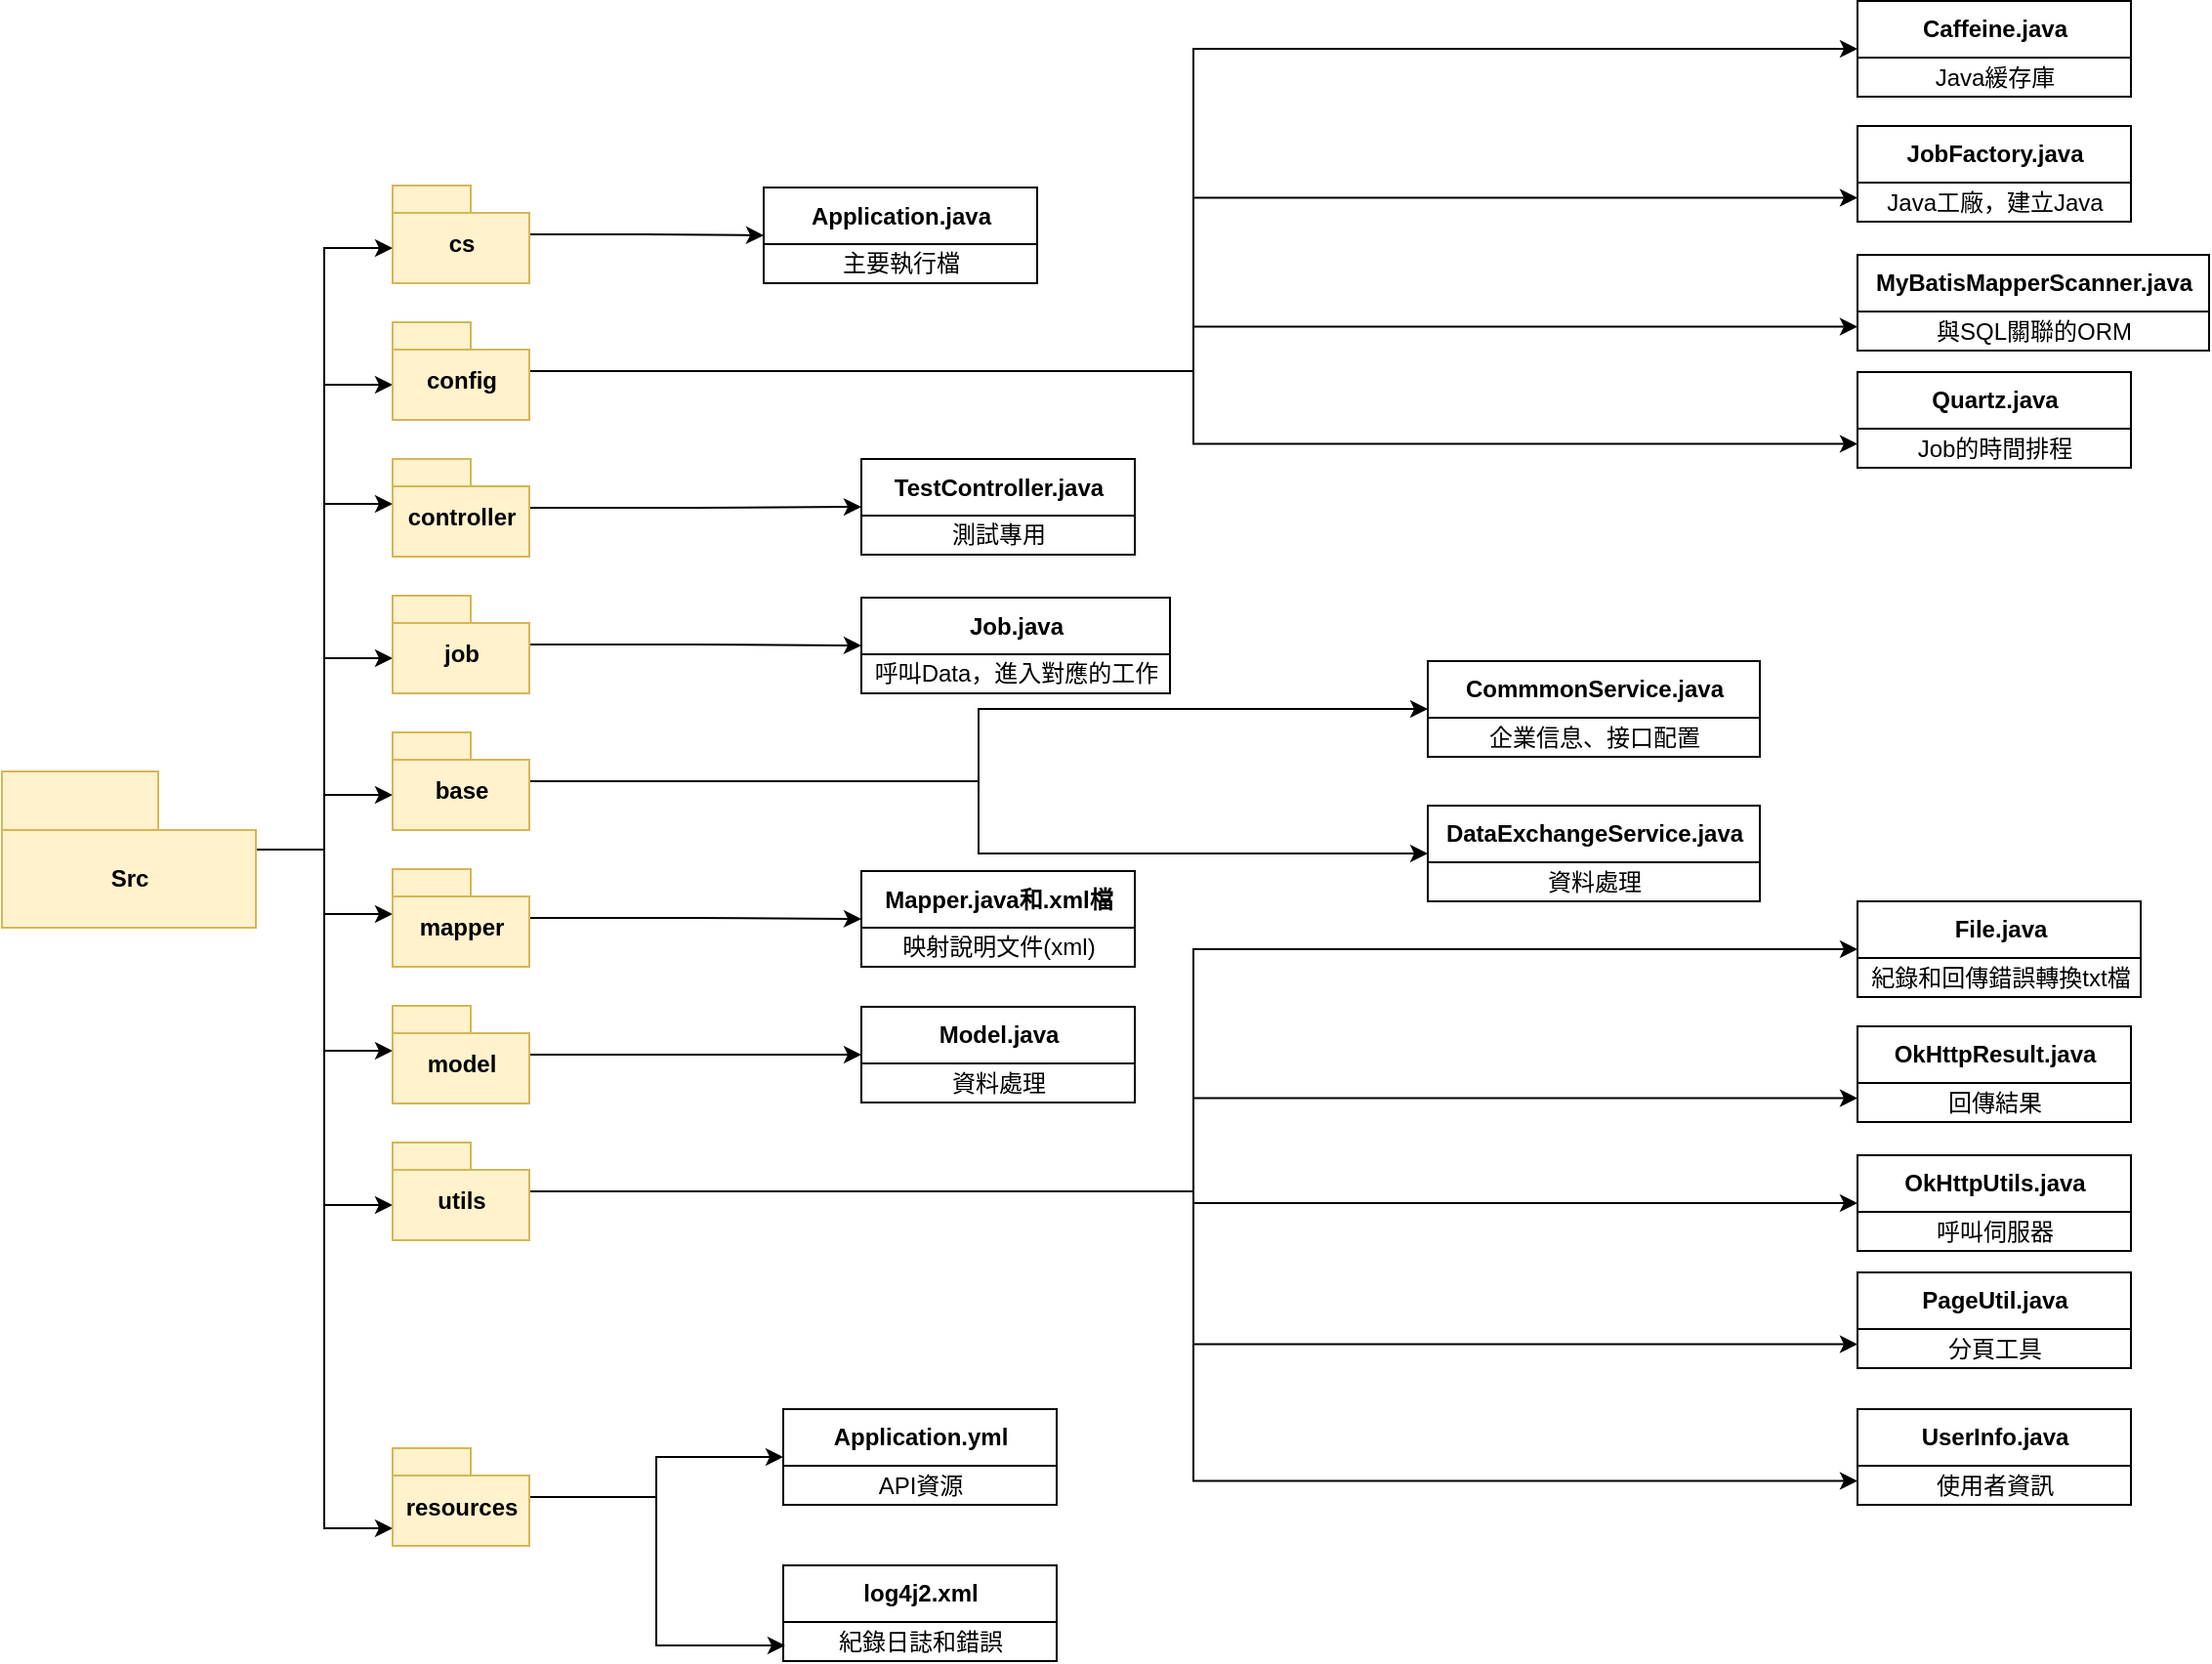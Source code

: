 <mxfile version="14.5.8" type="github">
  <diagram id="E2W33tM_lJapqoK78Tub" name="Page-1">
    <mxGraphModel dx="1634" dy="762" grid="1" gridSize="10" guides="1" tooltips="1" connect="1" arrows="1" fold="1" page="1" pageScale="1" pageWidth="1200" pageHeight="1600" math="0" shadow="0">
      <root>
        <mxCell id="0" />
        <mxCell id="1" parent="0" />
        <mxCell id="wwZ5Yi76qFVbDz2MihXI-24" style="edgeStyle=orthogonalEdgeStyle;rounded=0;orthogonalLoop=1;jettySize=auto;html=1;entryX=0;entryY=0;entryDx=0;entryDy=23;entryPerimeter=0;" edge="1" parent="1" source="wwZ5Yi76qFVbDz2MihXI-4" target="wwZ5Yi76qFVbDz2MihXI-10">
          <mxGeometry relative="1" as="geometry" />
        </mxCell>
        <mxCell id="wwZ5Yi76qFVbDz2MihXI-25" style="edgeStyle=orthogonalEdgeStyle;rounded=0;orthogonalLoop=1;jettySize=auto;html=1;entryX=0;entryY=0;entryDx=0;entryDy=23;entryPerimeter=0;" edge="1" parent="1" source="wwZ5Yi76qFVbDz2MihXI-4" target="wwZ5Yi76qFVbDz2MihXI-11">
          <mxGeometry relative="1" as="geometry" />
        </mxCell>
        <mxCell id="wwZ5Yi76qFVbDz2MihXI-26" style="edgeStyle=orthogonalEdgeStyle;rounded=0;orthogonalLoop=1;jettySize=auto;html=1;entryX=0;entryY=0;entryDx=0;entryDy=32;entryPerimeter=0;" edge="1" parent="1" source="wwZ5Yi76qFVbDz2MihXI-4" target="wwZ5Yi76qFVbDz2MihXI-9">
          <mxGeometry relative="1" as="geometry" />
        </mxCell>
        <mxCell id="wwZ5Yi76qFVbDz2MihXI-27" style="edgeStyle=orthogonalEdgeStyle;rounded=0;orthogonalLoop=1;jettySize=auto;html=1;entryX=0;entryY=0;entryDx=0;entryDy=32;entryPerimeter=0;" edge="1" parent="1" source="wwZ5Yi76qFVbDz2MihXI-4" target="wwZ5Yi76qFVbDz2MihXI-8">
          <mxGeometry relative="1" as="geometry" />
        </mxCell>
        <mxCell id="wwZ5Yi76qFVbDz2MihXI-28" style="edgeStyle=orthogonalEdgeStyle;rounded=0;orthogonalLoop=1;jettySize=auto;html=1;entryX=0;entryY=0;entryDx=0;entryDy=23;entryPerimeter=0;" edge="1" parent="1" source="wwZ5Yi76qFVbDz2MihXI-4" target="wwZ5Yi76qFVbDz2MihXI-7">
          <mxGeometry relative="1" as="geometry" />
        </mxCell>
        <mxCell id="wwZ5Yi76qFVbDz2MihXI-29" style="edgeStyle=orthogonalEdgeStyle;rounded=0;orthogonalLoop=1;jettySize=auto;html=1;entryX=0;entryY=0;entryDx=0;entryDy=32;entryPerimeter=0;" edge="1" parent="1" source="wwZ5Yi76qFVbDz2MihXI-4" target="wwZ5Yi76qFVbDz2MihXI-6">
          <mxGeometry relative="1" as="geometry" />
        </mxCell>
        <mxCell id="wwZ5Yi76qFVbDz2MihXI-30" style="edgeStyle=orthogonalEdgeStyle;rounded=0;orthogonalLoop=1;jettySize=auto;html=1;entryX=0;entryY=0;entryDx=0;entryDy=32;entryPerimeter=0;" edge="1" parent="1" source="wwZ5Yi76qFVbDz2MihXI-4" target="wwZ5Yi76qFVbDz2MihXI-5">
          <mxGeometry relative="1" as="geometry" />
        </mxCell>
        <mxCell id="wwZ5Yi76qFVbDz2MihXI-32" style="edgeStyle=orthogonalEdgeStyle;rounded=0;orthogonalLoop=1;jettySize=auto;html=1;entryX=0;entryY=0;entryDx=0;entryDy=32;entryPerimeter=0;" edge="1" parent="1" source="wwZ5Yi76qFVbDz2MihXI-4" target="wwZ5Yi76qFVbDz2MihXI-12">
          <mxGeometry relative="1" as="geometry" />
        </mxCell>
        <mxCell id="wwZ5Yi76qFVbDz2MihXI-149" style="edgeStyle=orthogonalEdgeStyle;rounded=0;orthogonalLoop=1;jettySize=auto;html=1;entryX=0;entryY=0;entryDx=0;entryDy=41;entryPerimeter=0;" edge="1" parent="1" source="wwZ5Yi76qFVbDz2MihXI-4" target="wwZ5Yi76qFVbDz2MihXI-148">
          <mxGeometry relative="1" as="geometry" />
        </mxCell>
        <mxCell id="wwZ5Yi76qFVbDz2MihXI-4" value="Src" style="shape=folder;fontStyle=1;tabWidth=80;tabHeight=30;tabPosition=left;html=1;boundedLbl=1;fillColor=#fff2cc;strokeColor=#d6b656;" vertex="1" parent="1">
          <mxGeometry x="300" y="570" width="130" height="80" as="geometry" />
        </mxCell>
        <mxCell id="wwZ5Yi76qFVbDz2MihXI-40" style="edgeStyle=orthogonalEdgeStyle;rounded=0;orthogonalLoop=1;jettySize=auto;html=1;entryX=0;entryY=0.5;entryDx=0;entryDy=0;" edge="1" parent="1" source="wwZ5Yi76qFVbDz2MihXI-5" target="wwZ5Yi76qFVbDz2MihXI-34">
          <mxGeometry relative="1" as="geometry">
            <mxPoint x="630" y="180" as="targetPoint" />
          </mxGeometry>
        </mxCell>
        <mxCell id="wwZ5Yi76qFVbDz2MihXI-5" value="cs" style="shape=folder;fontStyle=1;spacingTop=10;tabWidth=40;tabHeight=14;tabPosition=left;html=1;fillColor=#fff2cc;strokeColor=#d6b656;" vertex="1" parent="1">
          <mxGeometry x="500" y="270" width="70" height="50" as="geometry" />
        </mxCell>
        <mxCell id="wwZ5Yi76qFVbDz2MihXI-46" style="edgeStyle=orthogonalEdgeStyle;rounded=0;orthogonalLoop=1;jettySize=auto;html=1;entryX=0;entryY=0.5;entryDx=0;entryDy=0;" edge="1" parent="1" source="wwZ5Yi76qFVbDz2MihXI-6" target="wwZ5Yi76qFVbDz2MihXI-41">
          <mxGeometry relative="1" as="geometry" />
        </mxCell>
        <mxCell id="wwZ5Yi76qFVbDz2MihXI-47" style="edgeStyle=orthogonalEdgeStyle;rounded=0;orthogonalLoop=1;jettySize=auto;html=1;entryX=0;entryY=0.75;entryDx=0;entryDy=0;" edge="1" parent="1" source="wwZ5Yi76qFVbDz2MihXI-6" target="wwZ5Yi76qFVbDz2MihXI-42">
          <mxGeometry relative="1" as="geometry" />
        </mxCell>
        <mxCell id="wwZ5Yi76qFVbDz2MihXI-48" style="edgeStyle=orthogonalEdgeStyle;rounded=0;orthogonalLoop=1;jettySize=auto;html=1;entryX=0;entryY=0.75;entryDx=0;entryDy=0;" edge="1" parent="1" source="wwZ5Yi76qFVbDz2MihXI-6" target="wwZ5Yi76qFVbDz2MihXI-43">
          <mxGeometry relative="1" as="geometry" />
        </mxCell>
        <mxCell id="wwZ5Yi76qFVbDz2MihXI-49" style="edgeStyle=orthogonalEdgeStyle;rounded=0;orthogonalLoop=1;jettySize=auto;html=1;entryX=0;entryY=0.75;entryDx=0;entryDy=0;" edge="1" parent="1" source="wwZ5Yi76qFVbDz2MihXI-6" target="wwZ5Yi76qFVbDz2MihXI-44">
          <mxGeometry relative="1" as="geometry" />
        </mxCell>
        <mxCell id="wwZ5Yi76qFVbDz2MihXI-6" value="config" style="shape=folder;fontStyle=1;spacingTop=10;tabWidth=40;tabHeight=14;tabPosition=left;html=1;fillColor=#fff2cc;strokeColor=#d6b656;" vertex="1" parent="1">
          <mxGeometry x="500" y="340" width="70" height="50" as="geometry" />
        </mxCell>
        <mxCell id="wwZ5Yi76qFVbDz2MihXI-100" style="edgeStyle=orthogonalEdgeStyle;rounded=0;orthogonalLoop=1;jettySize=auto;html=1;entryX=0;entryY=0.5;entryDx=0;entryDy=0;" edge="1" parent="1" source="wwZ5Yi76qFVbDz2MihXI-7" target="wwZ5Yi76qFVbDz2MihXI-50">
          <mxGeometry relative="1" as="geometry" />
        </mxCell>
        <mxCell id="wwZ5Yi76qFVbDz2MihXI-7" value="controller" style="shape=folder;fontStyle=1;spacingTop=10;tabWidth=40;tabHeight=14;tabPosition=left;html=1;fillColor=#fff2cc;strokeColor=#d6b656;" vertex="1" parent="1">
          <mxGeometry x="500" y="410" width="70" height="50" as="geometry" />
        </mxCell>
        <mxCell id="wwZ5Yi76qFVbDz2MihXI-140" style="edgeStyle=orthogonalEdgeStyle;rounded=0;orthogonalLoop=1;jettySize=auto;html=1;entryX=0;entryY=0.5;entryDx=0;entryDy=0;" edge="1" parent="1" source="wwZ5Yi76qFVbDz2MihXI-8" target="wwZ5Yi76qFVbDz2MihXI-138">
          <mxGeometry relative="1" as="geometry" />
        </mxCell>
        <mxCell id="wwZ5Yi76qFVbDz2MihXI-8" value="job" style="shape=folder;fontStyle=1;spacingTop=10;tabWidth=40;tabHeight=14;tabPosition=left;html=1;fillColor=#fff2cc;strokeColor=#d6b656;" vertex="1" parent="1">
          <mxGeometry x="500" y="480" width="70" height="50" as="geometry" />
        </mxCell>
        <mxCell id="wwZ5Yi76qFVbDz2MihXI-56" style="edgeStyle=orthogonalEdgeStyle;rounded=0;orthogonalLoop=1;jettySize=auto;html=1;entryX=0;entryY=0.5;entryDx=0;entryDy=0;" edge="1" parent="1" source="wwZ5Yi76qFVbDz2MihXI-9" target="wwZ5Yi76qFVbDz2MihXI-54">
          <mxGeometry relative="1" as="geometry" />
        </mxCell>
        <mxCell id="wwZ5Yi76qFVbDz2MihXI-57" style="edgeStyle=orthogonalEdgeStyle;rounded=0;orthogonalLoop=1;jettySize=auto;html=1;entryX=0;entryY=0.5;entryDx=0;entryDy=0;" edge="1" parent="1" source="wwZ5Yi76qFVbDz2MihXI-9" target="wwZ5Yi76qFVbDz2MihXI-55">
          <mxGeometry relative="1" as="geometry" />
        </mxCell>
        <mxCell id="wwZ5Yi76qFVbDz2MihXI-9" value="base" style="shape=folder;fontStyle=1;spacingTop=10;tabWidth=40;tabHeight=14;tabPosition=left;html=1;fillColor=#fff2cc;strokeColor=#d6b656;" vertex="1" parent="1">
          <mxGeometry x="500" y="550" width="70" height="50" as="geometry" />
        </mxCell>
        <mxCell id="wwZ5Yi76qFVbDz2MihXI-143" style="edgeStyle=orthogonalEdgeStyle;rounded=0;orthogonalLoop=1;jettySize=auto;html=1;entryX=0;entryY=0.5;entryDx=0;entryDy=0;" edge="1" parent="1" source="wwZ5Yi76qFVbDz2MihXI-10" target="wwZ5Yi76qFVbDz2MihXI-141">
          <mxGeometry relative="1" as="geometry" />
        </mxCell>
        <mxCell id="wwZ5Yi76qFVbDz2MihXI-10" value="mapper" style="shape=folder;fontStyle=1;spacingTop=10;tabWidth=40;tabHeight=14;tabPosition=left;html=1;fillColor=#fff2cc;strokeColor=#d6b656;" vertex="1" parent="1">
          <mxGeometry x="500" y="620" width="70" height="50" as="geometry" />
        </mxCell>
        <mxCell id="wwZ5Yi76qFVbDz2MihXI-136" style="edgeStyle=orthogonalEdgeStyle;rounded=0;orthogonalLoop=1;jettySize=auto;html=1;entryX=0;entryY=0.5;entryDx=0;entryDy=0;" edge="1" parent="1" source="wwZ5Yi76qFVbDz2MihXI-11" target="wwZ5Yi76qFVbDz2MihXI-133">
          <mxGeometry relative="1" as="geometry" />
        </mxCell>
        <mxCell id="wwZ5Yi76qFVbDz2MihXI-11" value="model" style="shape=folder;fontStyle=1;spacingTop=10;tabWidth=40;tabHeight=14;tabPosition=left;html=1;fillColor=#fff2cc;strokeColor=#d6b656;" vertex="1" parent="1">
          <mxGeometry x="500" y="690" width="70" height="50" as="geometry" />
        </mxCell>
        <mxCell id="wwZ5Yi76qFVbDz2MihXI-67" style="edgeStyle=orthogonalEdgeStyle;rounded=0;orthogonalLoop=1;jettySize=auto;html=1;entryX=0;entryY=0.5;entryDx=0;entryDy=0;" edge="1" parent="1" source="wwZ5Yi76qFVbDz2MihXI-12" target="wwZ5Yi76qFVbDz2MihXI-63">
          <mxGeometry relative="1" as="geometry" />
        </mxCell>
        <mxCell id="wwZ5Yi76qFVbDz2MihXI-68" style="edgeStyle=orthogonalEdgeStyle;rounded=0;orthogonalLoop=1;jettySize=auto;html=1;entryX=0;entryY=0.75;entryDx=0;entryDy=0;" edge="1" parent="1" source="wwZ5Yi76qFVbDz2MihXI-12" target="wwZ5Yi76qFVbDz2MihXI-64">
          <mxGeometry relative="1" as="geometry" />
        </mxCell>
        <mxCell id="wwZ5Yi76qFVbDz2MihXI-69" style="edgeStyle=orthogonalEdgeStyle;rounded=0;orthogonalLoop=1;jettySize=auto;html=1;entryX=0;entryY=0.5;entryDx=0;entryDy=0;" edge="1" parent="1" source="wwZ5Yi76qFVbDz2MihXI-12" target="wwZ5Yi76qFVbDz2MihXI-65">
          <mxGeometry relative="1" as="geometry" />
        </mxCell>
        <mxCell id="wwZ5Yi76qFVbDz2MihXI-70" style="edgeStyle=orthogonalEdgeStyle;rounded=0;orthogonalLoop=1;jettySize=auto;html=1;entryX=0;entryY=0.75;entryDx=0;entryDy=0;" edge="1" parent="1" source="wwZ5Yi76qFVbDz2MihXI-12" target="wwZ5Yi76qFVbDz2MihXI-66">
          <mxGeometry relative="1" as="geometry" />
        </mxCell>
        <mxCell id="wwZ5Yi76qFVbDz2MihXI-72" style="edgeStyle=orthogonalEdgeStyle;rounded=0;orthogonalLoop=1;jettySize=auto;html=1;entryX=0;entryY=0.75;entryDx=0;entryDy=0;" edge="1" parent="1" source="wwZ5Yi76qFVbDz2MihXI-12" target="wwZ5Yi76qFVbDz2MihXI-71">
          <mxGeometry relative="1" as="geometry" />
        </mxCell>
        <mxCell id="wwZ5Yi76qFVbDz2MihXI-12" value="utils" style="shape=folder;fontStyle=1;spacingTop=10;tabWidth=40;tabHeight=14;tabPosition=left;html=1;fillColor=#fff2cc;strokeColor=#d6b656;" vertex="1" parent="1">
          <mxGeometry x="500" y="760" width="70" height="50" as="geometry" />
        </mxCell>
        <mxCell id="wwZ5Yi76qFVbDz2MihXI-34" value="Application.java" style="swimlane;fontStyle=1;align=center;verticalAlign=middle;childLayout=stackLayout;horizontal=1;startSize=29;horizontalStack=0;resizeParent=1;resizeParentMax=0;resizeLast=0;collapsible=0;marginBottom=0;html=1;" vertex="1" parent="1">
          <mxGeometry x="690" y="271" width="140" height="49" as="geometry" />
        </mxCell>
        <mxCell id="wwZ5Yi76qFVbDz2MihXI-111" value="主要執行檔" style="text;html=1;align=center;verticalAlign=middle;resizable=0;points=[];autosize=1;strokeColor=none;" vertex="1" parent="wwZ5Yi76qFVbDz2MihXI-34">
          <mxGeometry y="29" width="140" height="20" as="geometry" />
        </mxCell>
        <mxCell id="wwZ5Yi76qFVbDz2MihXI-41" value="Caffeine.java" style="swimlane;fontStyle=1;align=center;verticalAlign=middle;childLayout=stackLayout;horizontal=1;startSize=29;horizontalStack=0;resizeParent=1;resizeParentMax=0;resizeLast=0;collapsible=0;marginBottom=0;html=1;" vertex="1" parent="1">
          <mxGeometry x="1250" y="175.5" width="140" height="49" as="geometry" />
        </mxCell>
        <mxCell id="wwZ5Yi76qFVbDz2MihXI-123" value="Java緩存庫" style="text;html=1;align=center;verticalAlign=middle;resizable=0;points=[];autosize=1;strokeColor=none;" vertex="1" parent="wwZ5Yi76qFVbDz2MihXI-41">
          <mxGeometry y="29" width="140" height="20" as="geometry" />
        </mxCell>
        <mxCell id="wwZ5Yi76qFVbDz2MihXI-42" value="JobFactory.java" style="swimlane;fontStyle=1;align=center;verticalAlign=middle;childLayout=stackLayout;horizontal=1;startSize=29;horizontalStack=0;resizeParent=1;resizeParentMax=0;resizeLast=0;collapsible=0;marginBottom=0;html=1;" vertex="1" parent="1">
          <mxGeometry x="1250" y="239.5" width="140" height="49" as="geometry" />
        </mxCell>
        <mxCell id="wwZ5Yi76qFVbDz2MihXI-126" value="Java工廠，建立Java" style="text;html=1;align=center;verticalAlign=middle;resizable=0;points=[];autosize=1;strokeColor=none;" vertex="1" parent="wwZ5Yi76qFVbDz2MihXI-42">
          <mxGeometry y="29" width="140" height="20" as="geometry" />
        </mxCell>
        <mxCell id="wwZ5Yi76qFVbDz2MihXI-43" value="MyBatisMapperScanner.java" style="swimlane;fontStyle=1;align=center;verticalAlign=middle;childLayout=stackLayout;horizontal=1;startSize=29;horizontalStack=0;resizeParent=1;resizeParentMax=0;resizeLast=0;collapsible=0;marginBottom=0;html=1;" vertex="1" parent="1">
          <mxGeometry x="1250" y="305.5" width="180" height="49" as="geometry" />
        </mxCell>
        <mxCell id="wwZ5Yi76qFVbDz2MihXI-127" value="與SQL關聯的ORM" style="text;html=1;align=center;verticalAlign=middle;resizable=0;points=[];autosize=1;strokeColor=none;" vertex="1" parent="wwZ5Yi76qFVbDz2MihXI-43">
          <mxGeometry y="29" width="180" height="20" as="geometry" />
        </mxCell>
        <mxCell id="wwZ5Yi76qFVbDz2MihXI-44" value="Quartz.java" style="swimlane;fontStyle=1;align=center;verticalAlign=middle;childLayout=stackLayout;horizontal=1;startSize=29;horizontalStack=0;resizeParent=1;resizeParentMax=0;resizeLast=0;collapsible=0;marginBottom=0;html=1;" vertex="1" parent="1">
          <mxGeometry x="1250" y="365.5" width="140" height="49" as="geometry" />
        </mxCell>
        <mxCell id="wwZ5Yi76qFVbDz2MihXI-128" value="Job的時間排程" style="text;html=1;align=center;verticalAlign=middle;resizable=0;points=[];autosize=1;strokeColor=none;" vertex="1" parent="wwZ5Yi76qFVbDz2MihXI-44">
          <mxGeometry y="29" width="140" height="20" as="geometry" />
        </mxCell>
        <mxCell id="wwZ5Yi76qFVbDz2MihXI-54" value="CommmonService.java" style="swimlane;fontStyle=1;align=center;verticalAlign=middle;childLayout=stackLayout;horizontal=1;startSize=29;horizontalStack=0;resizeParent=1;resizeParentMax=0;resizeLast=0;collapsible=0;marginBottom=0;html=1;" vertex="1" parent="1">
          <mxGeometry x="1030" y="513.5" width="170" height="49" as="geometry" />
        </mxCell>
        <mxCell id="wwZ5Yi76qFVbDz2MihXI-146" value="企業信息、接口配置" style="text;html=1;align=center;verticalAlign=middle;resizable=0;points=[];autosize=1;strokeColor=none;" vertex="1" parent="wwZ5Yi76qFVbDz2MihXI-54">
          <mxGeometry y="29" width="170" height="20" as="geometry" />
        </mxCell>
        <mxCell id="wwZ5Yi76qFVbDz2MihXI-55" value="DataExchangeService.java" style="swimlane;fontStyle=1;align=center;verticalAlign=middle;childLayout=stackLayout;horizontal=1;startSize=29;horizontalStack=0;resizeParent=1;resizeParentMax=0;resizeLast=0;collapsible=0;marginBottom=0;html=1;" vertex="1" parent="1">
          <mxGeometry x="1030" y="587.5" width="170" height="49" as="geometry" />
        </mxCell>
        <mxCell id="wwZ5Yi76qFVbDz2MihXI-132" value="資料處理" style="text;html=1;align=center;verticalAlign=middle;resizable=0;points=[];autosize=1;strokeColor=none;" vertex="1" parent="wwZ5Yi76qFVbDz2MihXI-55">
          <mxGeometry y="29" width="170" height="20" as="geometry" />
        </mxCell>
        <mxCell id="wwZ5Yi76qFVbDz2MihXI-63" value="File.java" style="swimlane;fontStyle=1;align=center;verticalAlign=middle;childLayout=stackLayout;horizontal=1;startSize=29;horizontalStack=0;resizeParent=1;resizeParentMax=0;resizeLast=0;collapsible=0;marginBottom=0;html=1;" vertex="1" parent="1">
          <mxGeometry x="1250" y="636.5" width="145" height="49" as="geometry" />
        </mxCell>
        <mxCell id="wwZ5Yi76qFVbDz2MihXI-115" value="紀錄和回傳錯誤轉換txt檔" style="text;html=1;align=center;verticalAlign=middle;resizable=0;points=[];autosize=1;strokeColor=none;" vertex="1" parent="wwZ5Yi76qFVbDz2MihXI-63">
          <mxGeometry y="29" width="145" height="20" as="geometry" />
        </mxCell>
        <mxCell id="wwZ5Yi76qFVbDz2MihXI-64" value="OkHttpResult.java" style="swimlane;fontStyle=1;align=center;verticalAlign=middle;childLayout=stackLayout;horizontal=1;startSize=29;horizontalStack=0;resizeParent=1;resizeParentMax=0;resizeLast=0;collapsible=0;marginBottom=0;html=1;" vertex="1" parent="1">
          <mxGeometry x="1250" y="700.5" width="140" height="49" as="geometry" />
        </mxCell>
        <mxCell id="wwZ5Yi76qFVbDz2MihXI-116" value="回傳結果" style="text;html=1;align=center;verticalAlign=middle;resizable=0;points=[];autosize=1;strokeColor=none;" vertex="1" parent="wwZ5Yi76qFVbDz2MihXI-64">
          <mxGeometry y="29" width="140" height="20" as="geometry" />
        </mxCell>
        <mxCell id="wwZ5Yi76qFVbDz2MihXI-65" value="OkHttpUtils.java" style="swimlane;fontStyle=1;align=center;verticalAlign=middle;childLayout=stackLayout;horizontal=1;startSize=29;horizontalStack=0;resizeParent=1;resizeParentMax=0;resizeLast=0;collapsible=0;marginBottom=0;html=1;" vertex="1" parent="1">
          <mxGeometry x="1250" y="766.5" width="140" height="49" as="geometry" />
        </mxCell>
        <mxCell id="wwZ5Yi76qFVbDz2MihXI-120" value="呼叫伺服器" style="text;html=1;align=center;verticalAlign=middle;resizable=0;points=[];autosize=1;strokeColor=none;" vertex="1" parent="wwZ5Yi76qFVbDz2MihXI-65">
          <mxGeometry y="29" width="140" height="20" as="geometry" />
        </mxCell>
        <mxCell id="wwZ5Yi76qFVbDz2MihXI-66" value="PageUtil.java" style="swimlane;fontStyle=1;align=center;verticalAlign=middle;childLayout=stackLayout;horizontal=1;startSize=29;horizontalStack=0;resizeParent=1;resizeParentMax=0;resizeLast=0;collapsible=0;marginBottom=0;html=1;" vertex="1" parent="1">
          <mxGeometry x="1250" y="826.5" width="140" height="49" as="geometry" />
        </mxCell>
        <mxCell id="wwZ5Yi76qFVbDz2MihXI-119" value="分頁工具" style="text;html=1;align=center;verticalAlign=middle;resizable=0;points=[];autosize=1;strokeColor=none;" vertex="1" parent="wwZ5Yi76qFVbDz2MihXI-66">
          <mxGeometry y="29" width="140" height="20" as="geometry" />
        </mxCell>
        <mxCell id="wwZ5Yi76qFVbDz2MihXI-71" value="UserInfo.java" style="swimlane;fontStyle=1;align=center;verticalAlign=middle;childLayout=stackLayout;horizontal=1;startSize=29;horizontalStack=0;resizeParent=1;resizeParentMax=0;resizeLast=0;collapsible=0;marginBottom=0;html=1;" vertex="1" parent="1">
          <mxGeometry x="1250" y="896.5" width="140" height="49" as="geometry" />
        </mxCell>
        <mxCell id="wwZ5Yi76qFVbDz2MihXI-121" value="使用者資訊" style="text;html=1;align=center;verticalAlign=middle;resizable=0;points=[];autosize=1;strokeColor=none;" vertex="1" parent="wwZ5Yi76qFVbDz2MihXI-71">
          <mxGeometry y="29" width="140" height="20" as="geometry" />
        </mxCell>
        <mxCell id="wwZ5Yi76qFVbDz2MihXI-50" value="TestController.java" style="swimlane;fontStyle=1;align=center;verticalAlign=middle;childLayout=stackLayout;horizontal=1;startSize=29;horizontalStack=0;resizeParent=1;resizeParentMax=0;resizeLast=0;collapsible=0;marginBottom=0;html=1;" vertex="1" parent="1">
          <mxGeometry x="740" y="410" width="140" height="49" as="geometry" />
        </mxCell>
        <mxCell id="wwZ5Yi76qFVbDz2MihXI-113" value="測試專用" style="text;html=1;align=center;verticalAlign=middle;resizable=0;points=[];autosize=1;strokeColor=none;" vertex="1" parent="wwZ5Yi76qFVbDz2MihXI-50">
          <mxGeometry y="29" width="140" height="20" as="geometry" />
        </mxCell>
        <mxCell id="wwZ5Yi76qFVbDz2MihXI-133" value="Model.java" style="swimlane;fontStyle=1;align=center;verticalAlign=middle;childLayout=stackLayout;horizontal=1;startSize=29;horizontalStack=0;resizeParent=1;resizeParentMax=0;resizeLast=0;collapsible=0;marginBottom=0;html=1;" vertex="1" parent="1">
          <mxGeometry x="740" y="690.5" width="140" height="49" as="geometry" />
        </mxCell>
        <mxCell id="wwZ5Yi76qFVbDz2MihXI-134" value="資料處理" style="text;html=1;align=center;verticalAlign=middle;resizable=0;points=[];autosize=1;strokeColor=none;" vertex="1" parent="wwZ5Yi76qFVbDz2MihXI-133">
          <mxGeometry y="29" width="140" height="20" as="geometry" />
        </mxCell>
        <mxCell id="wwZ5Yi76qFVbDz2MihXI-138" value="Job.java" style="swimlane;fontStyle=1;align=center;verticalAlign=middle;childLayout=stackLayout;horizontal=1;startSize=29;horizontalStack=0;resizeParent=1;resizeParentMax=0;resizeLast=0;collapsible=0;marginBottom=0;html=1;" vertex="1" parent="1">
          <mxGeometry x="740" y="481" width="158" height="49" as="geometry" />
        </mxCell>
        <mxCell id="wwZ5Yi76qFVbDz2MihXI-139" value="呼叫Data，進入對應的工作" style="text;html=1;align=center;verticalAlign=middle;resizable=0;points=[];autosize=1;strokeColor=none;" vertex="1" parent="wwZ5Yi76qFVbDz2MihXI-138">
          <mxGeometry y="29" width="158" height="20" as="geometry" />
        </mxCell>
        <mxCell id="wwZ5Yi76qFVbDz2MihXI-141" value="Mapper.java和.xml檔" style="swimlane;fontStyle=1;align=center;verticalAlign=middle;childLayout=stackLayout;horizontal=1;startSize=29;horizontalStack=0;resizeParent=1;resizeParentMax=0;resizeLast=0;collapsible=0;marginBottom=0;html=1;" vertex="1" parent="1">
          <mxGeometry x="740" y="621" width="140" height="49" as="geometry" />
        </mxCell>
        <mxCell id="wwZ5Yi76qFVbDz2MihXI-142" value="映射說明文件(xml)" style="text;html=1;align=center;verticalAlign=middle;resizable=0;points=[];autosize=1;strokeColor=none;" vertex="1" parent="wwZ5Yi76qFVbDz2MihXI-141">
          <mxGeometry y="29" width="140" height="20" as="geometry" />
        </mxCell>
        <mxCell id="wwZ5Yi76qFVbDz2MihXI-154" style="edgeStyle=orthogonalEdgeStyle;rounded=0;orthogonalLoop=1;jettySize=auto;html=1;entryX=0;entryY=0.5;entryDx=0;entryDy=0;" edge="1" parent="1" source="wwZ5Yi76qFVbDz2MihXI-148" target="wwZ5Yi76qFVbDz2MihXI-150">
          <mxGeometry relative="1" as="geometry" />
        </mxCell>
        <mxCell id="wwZ5Yi76qFVbDz2MihXI-155" style="edgeStyle=orthogonalEdgeStyle;rounded=0;orthogonalLoop=1;jettySize=auto;html=1;entryX=0.007;entryY=0.6;entryDx=0;entryDy=0;entryPerimeter=0;" edge="1" parent="1" source="wwZ5Yi76qFVbDz2MihXI-148" target="wwZ5Yi76qFVbDz2MihXI-153">
          <mxGeometry relative="1" as="geometry" />
        </mxCell>
        <mxCell id="wwZ5Yi76qFVbDz2MihXI-148" value="resources" style="shape=folder;fontStyle=1;spacingTop=10;tabWidth=40;tabHeight=14;tabPosition=left;html=1;fillColor=#fff2cc;strokeColor=#d6b656;" vertex="1" parent="1">
          <mxGeometry x="500" y="916.5" width="70" height="50" as="geometry" />
        </mxCell>
        <mxCell id="wwZ5Yi76qFVbDz2MihXI-150" value="Application.yml" style="swimlane;fontStyle=1;align=center;verticalAlign=middle;childLayout=stackLayout;horizontal=1;startSize=29;horizontalStack=0;resizeParent=1;resizeParentMax=0;resizeLast=0;collapsible=0;marginBottom=0;html=1;" vertex="1" parent="1">
          <mxGeometry x="700" y="896.5" width="140" height="49" as="geometry" />
        </mxCell>
        <mxCell id="wwZ5Yi76qFVbDz2MihXI-151" value="API資源" style="text;html=1;align=center;verticalAlign=middle;resizable=0;points=[];autosize=1;strokeColor=none;" vertex="1" parent="wwZ5Yi76qFVbDz2MihXI-150">
          <mxGeometry y="29" width="140" height="20" as="geometry" />
        </mxCell>
        <mxCell id="wwZ5Yi76qFVbDz2MihXI-152" value="log4j2.xml" style="swimlane;fontStyle=1;align=center;verticalAlign=middle;childLayout=stackLayout;horizontal=1;startSize=29;horizontalStack=0;resizeParent=1;resizeParentMax=0;resizeLast=0;collapsible=0;marginBottom=0;html=1;" vertex="1" parent="1">
          <mxGeometry x="700" y="976.5" width="140" height="49" as="geometry" />
        </mxCell>
        <mxCell id="wwZ5Yi76qFVbDz2MihXI-153" value="紀錄日誌和錯誤" style="text;html=1;align=center;verticalAlign=middle;resizable=0;points=[];autosize=1;strokeColor=none;" vertex="1" parent="wwZ5Yi76qFVbDz2MihXI-152">
          <mxGeometry y="29" width="140" height="20" as="geometry" />
        </mxCell>
      </root>
    </mxGraphModel>
  </diagram>
</mxfile>
